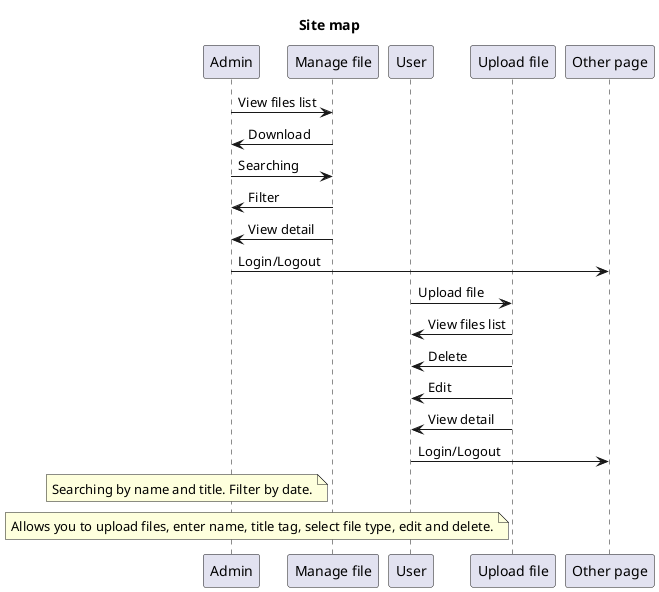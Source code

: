 @startuml
title Site map

participant "Admin" as A
participant "Manage file" as F
participant "User" as U
participant "Upload file" as Uf
participant "Other page" as O

A -> F: View files list
F -> A: Download
A -> F: Searching
F -> A: Filter
F -> A: View detail
A -> O: Login/Logout

U -> Uf: Upload file
Uf -> U: View files list
Uf -> U: Delete
Uf -> U: Edit
Uf -> U: View detail
U -> O: Login/Logout

note left of F: Searching by name and title. Filter by date.
note left of Uf: Allows you to upload files, enter name, title tag, select file type, edit and delete.

@enduml
